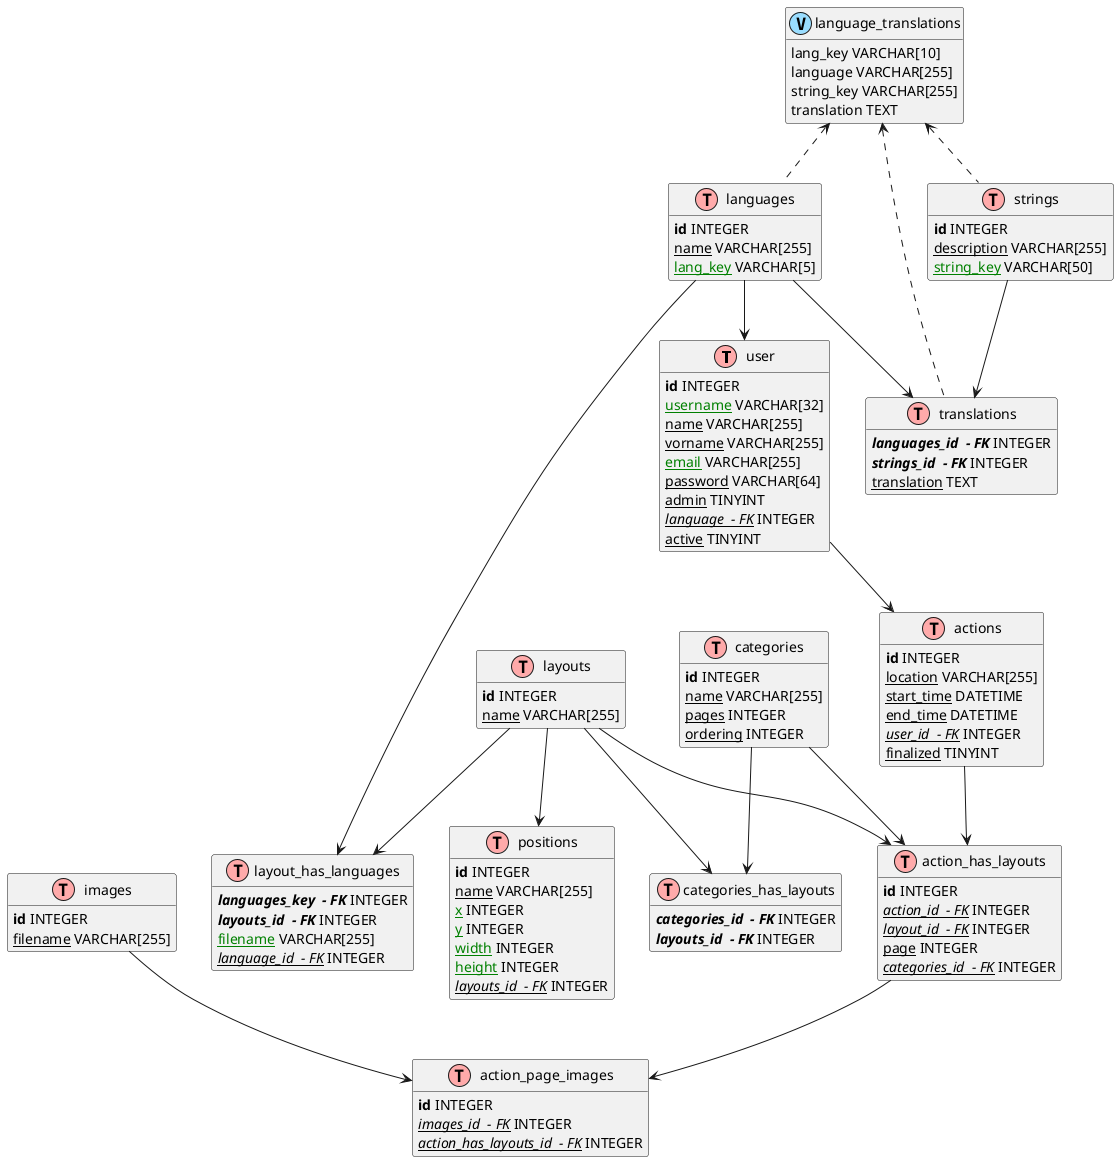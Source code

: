 @startuml
' definitions
!define Table(name,desc) class name as "desc" << (T,#FFAAAA) >>
!define View(name,desc) class name as "desc" << (V,#99DDFF) >>
!define primary_key(x) <b>x</b>
!define unique(x) <color:green>x</color>
!define not_null(x) <u>x</u>
!define fk(x) <i>x  - FK</i>
hide methods
hide stereotypes
' entities
Table(user, "user") {
primary_key(id) INTEGER
not_null(unique(username)) VARCHAR[32]
not_null(name) VARCHAR[255]
not_null(vorname) VARCHAR[255]
not_null(unique(email)) VARCHAR[255]
not_null(password) VARCHAR[64]
not_null(admin) TINYINT
not_null(fk(language)) INTEGER
not_null(active) TINYINT
}
Table(actions, "actions") {
primary_key(id) INTEGER
not_null(location) VARCHAR[255]
not_null(start_time) DATETIME
not_null(end_time) DATETIME
not_null(fk(user_id)) INTEGER
not_null(finalized) TINYINT
}
Table(categories, "categories") {
primary_key(id) INTEGER
not_null(name) VARCHAR[255]
not_null(pages) INTEGER
not_null(ordering) INTEGER
}
Table(categories_has_layouts, "categories_has_layouts") {
  primary_key(fk(categories_id)) INTEGER
  primary_key(fk(layouts_id)) INTEGER
}
Table(layouts, "layouts") {
primary_key(id) INTEGER
not_null(name) VARCHAR[255]
}
Table(layout_has_languages, "layout_has_languages") {
  primary_key(fk(languages_key)) INTEGER
  primary_key(fk(layouts_id)) INTEGER
  not_null(unique(filename)) VARCHAR[255]
  not_null(fk(language_id)) INTEGER
}
Table(action_has_layouts, "action_has_layouts") {
primary_key(id) INTEGER
not_null(fk(action_id)) INTEGER
not_null(fk(layout_id)) INTEGER
not_null(page) INTEGER
not_null(fk(categories_id)) INTEGER
}
Table(action_page_images, "action_page_images") {
primary_key(id) INTEGER
not_null(fk(images_id)) INTEGER
not_null(fk(action_has_layouts_id)) INTEGER
}
Table(positions, "positions") {
primary_key(id) INTEGER
not_null(name) VARCHAR[255]
not_null(unique(x)) INTEGER
not_null(unique(y)) INTEGER
not_null(unique(width)) INTEGER
not_null(unique(height)) INTEGER
not_null(fk(layouts_id)) INTEGER
}
Table(images, "images") {
primary_key(id) INTEGER
not_null(filename) VARCHAR[255]
}
Table(languages, "languages") {
primary_key(id) INTEGER
not_null(name) VARCHAR[255]
not_null(unique(lang_key)) VARCHAR[5]
}
Table(strings, "strings") {
primary_key(id) INTEGER
not_null(description) VARCHAR[255]
not_null(unique(string_key)) VARCHAR[50]
}
Table(translations, "translations") {
primary_key(fk(languages_id)) INTEGER
primary_key(fk(strings_id)) INTEGER
not_null(translation) TEXT
}
View(language_translations, "language_translations") {
  lang_key VARCHAR[10]
  language VARCHAR[255]
  string_key VARCHAR[255]
  translation TEXT
}
' relationships
user --> actions
languages --> user
languages --> translations
strings --> translations
categories --> categories_has_layouts
layouts --> categories_has_layouts
layouts --> layout_has_languages
languages --> layout_has_languages
layouts --> positions
layouts --> action_has_layouts
actions --> action_has_layouts
categories --> action_has_layouts
action_has_layouts --> action_page_images
images --> action_page_images

' Views
language_translations <.. languages
language_translations <.. strings
language_translations <.. translations
@enduml
